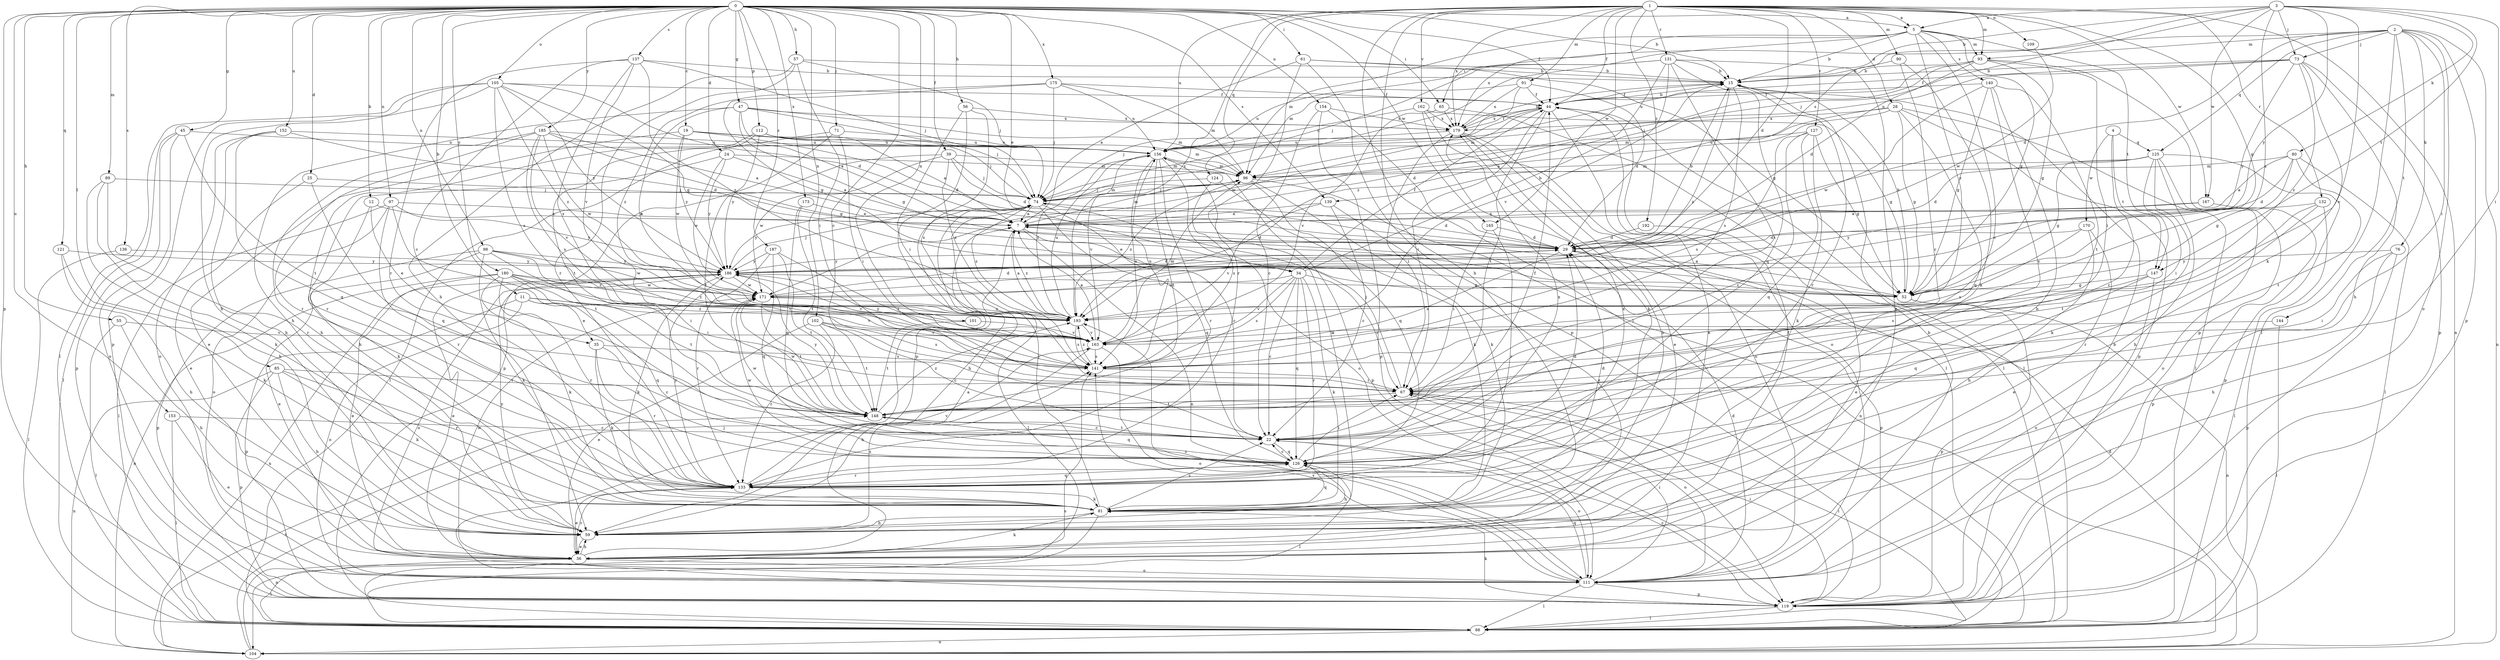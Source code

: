 strict digraph  {
0;
1;
2;
3;
4;
5;
7;
11;
12;
15;
19;
22;
24;
25;
28;
29;
34;
35;
36;
39;
44;
45;
47;
52;
55;
56;
57;
59;
61;
65;
67;
71;
73;
74;
76;
80;
81;
85;
88;
89;
90;
91;
93;
96;
97;
98;
101;
102;
104;
105;
109;
111;
112;
119;
121;
124;
125;
126;
127;
131;
132;
133;
136;
137;
139;
140;
141;
144;
147;
148;
152;
153;
154;
156;
162;
163;
165;
167;
170;
171;
173;
175;
179;
180;
185;
186;
187;
192;
193;
0 -> 5  [label=a];
0 -> 11  [label=b];
0 -> 12  [label=b];
0 -> 15  [label=b];
0 -> 19  [label=c];
0 -> 22  [label=c];
0 -> 24  [label=d];
0 -> 25  [label=d];
0 -> 34  [label=e];
0 -> 39  [label=f];
0 -> 44  [label=f];
0 -> 45  [label=g];
0 -> 47  [label=g];
0 -> 55  [label=h];
0 -> 56  [label=h];
0 -> 57  [label=h];
0 -> 61  [label=i];
0 -> 65  [label=i];
0 -> 71  [label=j];
0 -> 85  [label=l];
0 -> 89  [label=m];
0 -> 97  [label=n];
0 -> 98  [label=n];
0 -> 101  [label=n];
0 -> 102  [label=n];
0 -> 105  [label=o];
0 -> 112  [label=p];
0 -> 119  [label=p];
0 -> 121  [label=q];
0 -> 136  [label=s];
0 -> 137  [label=s];
0 -> 139  [label=s];
0 -> 152  [label=u];
0 -> 153  [label=u];
0 -> 154  [label=u];
0 -> 165  [label=w];
0 -> 173  [label=x];
0 -> 175  [label=x];
0 -> 180  [label=y];
0 -> 185  [label=y];
0 -> 187  [label=z];
1 -> 5  [label=a];
1 -> 28  [label=d];
1 -> 29  [label=d];
1 -> 44  [label=f];
1 -> 52  [label=g];
1 -> 59  [label=h];
1 -> 88  [label=l];
1 -> 90  [label=m];
1 -> 91  [label=m];
1 -> 93  [label=m];
1 -> 104  [label=n];
1 -> 109  [label=o];
1 -> 124  [label=q];
1 -> 127  [label=r];
1 -> 131  [label=r];
1 -> 132  [label=r];
1 -> 156  [label=u];
1 -> 162  [label=v];
1 -> 165  [label=w];
1 -> 167  [label=w];
1 -> 179  [label=x];
1 -> 192  [label=z];
1 -> 193  [label=z];
2 -> 29  [label=d];
2 -> 65  [label=i];
2 -> 67  [label=i];
2 -> 73  [label=j];
2 -> 76  [label=k];
2 -> 88  [label=l];
2 -> 93  [label=m];
2 -> 104  [label=n];
2 -> 111  [label=o];
2 -> 119  [label=p];
2 -> 125  [label=q];
2 -> 144  [label=t];
3 -> 5  [label=a];
3 -> 15  [label=b];
3 -> 67  [label=i];
3 -> 73  [label=j];
3 -> 74  [label=j];
3 -> 80  [label=k];
3 -> 81  [label=k];
3 -> 139  [label=s];
3 -> 147  [label=t];
3 -> 167  [label=w];
3 -> 186  [label=y];
3 -> 193  [label=z];
4 -> 22  [label=c];
4 -> 125  [label=q];
4 -> 147  [label=t];
4 -> 170  [label=w];
5 -> 15  [label=b];
5 -> 22  [label=c];
5 -> 52  [label=g];
5 -> 74  [label=j];
5 -> 93  [label=m];
5 -> 96  [label=m];
5 -> 140  [label=s];
5 -> 147  [label=t];
5 -> 179  [label=x];
5 -> 193  [label=z];
7 -> 29  [label=d];
7 -> 34  [label=e];
7 -> 88  [label=l];
7 -> 96  [label=m];
7 -> 111  [label=o];
7 -> 193  [label=z];
11 -> 35  [label=e];
11 -> 111  [label=o];
11 -> 119  [label=p];
11 -> 126  [label=q];
11 -> 163  [label=v];
11 -> 193  [label=z];
12 -> 7  [label=a];
12 -> 35  [label=e];
12 -> 81  [label=k];
15 -> 44  [label=f];
15 -> 133  [label=r];
15 -> 141  [label=s];
15 -> 193  [label=z];
19 -> 29  [label=d];
19 -> 36  [label=e];
19 -> 96  [label=m];
19 -> 156  [label=u];
19 -> 171  [label=w];
19 -> 186  [label=y];
22 -> 44  [label=f];
22 -> 111  [label=o];
22 -> 126  [label=q];
22 -> 148  [label=t];
22 -> 171  [label=w];
24 -> 7  [label=a];
24 -> 59  [label=h];
24 -> 96  [label=m];
24 -> 171  [label=w];
24 -> 186  [label=y];
25 -> 36  [label=e];
25 -> 74  [label=j];
25 -> 126  [label=q];
28 -> 7  [label=a];
28 -> 52  [label=g];
28 -> 88  [label=l];
28 -> 96  [label=m];
28 -> 119  [label=p];
28 -> 126  [label=q];
28 -> 179  [label=x];
29 -> 15  [label=b];
29 -> 119  [label=p];
29 -> 141  [label=s];
29 -> 186  [label=y];
34 -> 15  [label=b];
34 -> 22  [label=c];
34 -> 44  [label=f];
34 -> 67  [label=i];
34 -> 81  [label=k];
34 -> 126  [label=q];
34 -> 133  [label=r];
34 -> 141  [label=s];
34 -> 163  [label=v];
34 -> 171  [label=w];
35 -> 22  [label=c];
35 -> 81  [label=k];
35 -> 133  [label=r];
35 -> 141  [label=s];
36 -> 7  [label=a];
36 -> 44  [label=f];
36 -> 59  [label=h];
36 -> 81  [label=k];
36 -> 88  [label=l];
36 -> 111  [label=o];
36 -> 133  [label=r];
36 -> 171  [label=w];
39 -> 29  [label=d];
39 -> 74  [label=j];
39 -> 96  [label=m];
39 -> 148  [label=t];
39 -> 171  [label=w];
39 -> 193  [label=z];
44 -> 15  [label=b];
44 -> 36  [label=e];
44 -> 67  [label=i];
44 -> 74  [label=j];
44 -> 88  [label=l];
44 -> 96  [label=m];
44 -> 111  [label=o];
44 -> 148  [label=t];
44 -> 179  [label=x];
45 -> 88  [label=l];
45 -> 111  [label=o];
45 -> 119  [label=p];
45 -> 148  [label=t];
45 -> 156  [label=u];
47 -> 7  [label=a];
47 -> 52  [label=g];
47 -> 59  [label=h];
47 -> 74  [label=j];
47 -> 96  [label=m];
47 -> 179  [label=x];
47 -> 193  [label=z];
52 -> 7  [label=a];
52 -> 15  [label=b];
52 -> 104  [label=n];
52 -> 119  [label=p];
55 -> 59  [label=h];
55 -> 88  [label=l];
55 -> 163  [label=v];
56 -> 67  [label=i];
56 -> 119  [label=p];
56 -> 141  [label=s];
56 -> 179  [label=x];
57 -> 15  [label=b];
57 -> 59  [label=h];
57 -> 67  [label=i];
57 -> 74  [label=j];
57 -> 133  [label=r];
59 -> 36  [label=e];
59 -> 141  [label=s];
59 -> 186  [label=y];
61 -> 7  [label=a];
61 -> 15  [label=b];
61 -> 52  [label=g];
61 -> 119  [label=p];
61 -> 133  [label=r];
65 -> 88  [label=l];
65 -> 163  [label=v];
65 -> 179  [label=x];
67 -> 74  [label=j];
67 -> 111  [label=o];
67 -> 148  [label=t];
71 -> 67  [label=i];
71 -> 88  [label=l];
71 -> 119  [label=p];
71 -> 156  [label=u];
73 -> 15  [label=b];
73 -> 44  [label=f];
73 -> 59  [label=h];
73 -> 119  [label=p];
73 -> 156  [label=u];
73 -> 163  [label=v];
73 -> 186  [label=y];
73 -> 193  [label=z];
74 -> 7  [label=a];
74 -> 22  [label=c];
74 -> 29  [label=d];
74 -> 59  [label=h];
74 -> 96  [label=m];
74 -> 126  [label=q];
74 -> 186  [label=y];
74 -> 193  [label=z];
76 -> 59  [label=h];
76 -> 67  [label=i];
76 -> 119  [label=p];
76 -> 186  [label=y];
80 -> 7  [label=a];
80 -> 29  [label=d];
80 -> 52  [label=g];
80 -> 88  [label=l];
80 -> 96  [label=m];
80 -> 148  [label=t];
81 -> 22  [label=c];
81 -> 59  [label=h];
81 -> 74  [label=j];
81 -> 104  [label=n];
81 -> 126  [label=q];
81 -> 156  [label=u];
85 -> 59  [label=h];
85 -> 67  [label=i];
85 -> 81  [label=k];
85 -> 104  [label=n];
85 -> 119  [label=p];
85 -> 133  [label=r];
88 -> 67  [label=i];
88 -> 104  [label=n];
89 -> 59  [label=h];
89 -> 74  [label=j];
89 -> 81  [label=k];
89 -> 133  [label=r];
90 -> 15  [label=b];
90 -> 22  [label=c];
90 -> 81  [label=k];
91 -> 29  [label=d];
91 -> 44  [label=f];
91 -> 156  [label=u];
91 -> 171  [label=w];
91 -> 179  [label=x];
93 -> 15  [label=b];
93 -> 29  [label=d];
93 -> 52  [label=g];
93 -> 67  [label=i];
93 -> 74  [label=j];
93 -> 119  [label=p];
93 -> 156  [label=u];
96 -> 74  [label=j];
96 -> 81  [label=k];
96 -> 104  [label=n];
96 -> 126  [label=q];
96 -> 193  [label=z];
97 -> 7  [label=a];
97 -> 88  [label=l];
97 -> 111  [label=o];
97 -> 133  [label=r];
97 -> 148  [label=t];
97 -> 186  [label=y];
98 -> 36  [label=e];
98 -> 67  [label=i];
98 -> 81  [label=k];
98 -> 119  [label=p];
98 -> 171  [label=w];
98 -> 186  [label=y];
98 -> 193  [label=z];
101 -> 148  [label=t];
101 -> 163  [label=v];
102 -> 22  [label=c];
102 -> 36  [label=e];
102 -> 133  [label=r];
102 -> 141  [label=s];
102 -> 148  [label=t];
102 -> 163  [label=v];
104 -> 29  [label=d];
104 -> 74  [label=j];
104 -> 141  [label=s];
104 -> 148  [label=t];
105 -> 29  [label=d];
105 -> 44  [label=f];
105 -> 52  [label=g];
105 -> 59  [label=h];
105 -> 88  [label=l];
105 -> 119  [label=p];
105 -> 141  [label=s];
105 -> 186  [label=y];
105 -> 193  [label=z];
109 -> 171  [label=w];
111 -> 15  [label=b];
111 -> 29  [label=d];
111 -> 67  [label=i];
111 -> 88  [label=l];
111 -> 119  [label=p];
111 -> 126  [label=q];
111 -> 141  [label=s];
111 -> 193  [label=z];
112 -> 7  [label=a];
112 -> 74  [label=j];
112 -> 133  [label=r];
112 -> 148  [label=t];
112 -> 156  [label=u];
112 -> 186  [label=y];
119 -> 15  [label=b];
119 -> 22  [label=c];
119 -> 67  [label=i];
119 -> 81  [label=k];
119 -> 88  [label=l];
121 -> 59  [label=h];
121 -> 81  [label=k];
121 -> 186  [label=y];
124 -> 74  [label=j];
124 -> 81  [label=k];
124 -> 141  [label=s];
125 -> 29  [label=d];
125 -> 52  [label=g];
125 -> 59  [label=h];
125 -> 67  [label=i];
125 -> 81  [label=k];
125 -> 96  [label=m];
125 -> 111  [label=o];
125 -> 119  [label=p];
126 -> 22  [label=c];
126 -> 29  [label=d];
126 -> 59  [label=h];
126 -> 67  [label=i];
126 -> 88  [label=l];
126 -> 133  [label=r];
126 -> 171  [label=w];
126 -> 179  [label=x];
127 -> 22  [label=c];
127 -> 52  [label=g];
127 -> 81  [label=k];
127 -> 126  [label=q];
127 -> 141  [label=s];
127 -> 156  [label=u];
131 -> 15  [label=b];
131 -> 36  [label=e];
131 -> 74  [label=j];
131 -> 96  [label=m];
131 -> 126  [label=q];
131 -> 148  [label=t];
131 -> 163  [label=v];
131 -> 193  [label=z];
132 -> 7  [label=a];
132 -> 88  [label=l];
132 -> 133  [label=r];
132 -> 148  [label=t];
133 -> 29  [label=d];
133 -> 36  [label=e];
133 -> 81  [label=k];
133 -> 126  [label=q];
133 -> 163  [label=v];
133 -> 179  [label=x];
133 -> 186  [label=y];
136 -> 88  [label=l];
136 -> 186  [label=y];
137 -> 15  [label=b];
137 -> 22  [label=c];
137 -> 74  [label=j];
137 -> 133  [label=r];
137 -> 141  [label=s];
137 -> 163  [label=v];
137 -> 193  [label=z];
139 -> 7  [label=a];
139 -> 22  [label=c];
139 -> 36  [label=e];
139 -> 163  [label=v];
140 -> 22  [label=c];
140 -> 44  [label=f];
140 -> 52  [label=g];
140 -> 59  [label=h];
140 -> 148  [label=t];
140 -> 171  [label=w];
141 -> 67  [label=i];
141 -> 156  [label=u];
141 -> 193  [label=z];
144 -> 88  [label=l];
144 -> 163  [label=v];
147 -> 52  [label=g];
147 -> 111  [label=o];
147 -> 126  [label=q];
147 -> 141  [label=s];
148 -> 22  [label=c];
148 -> 126  [label=q];
148 -> 171  [label=w];
148 -> 186  [label=y];
148 -> 193  [label=z];
152 -> 29  [label=d];
152 -> 59  [label=h];
152 -> 111  [label=o];
152 -> 126  [label=q];
152 -> 156  [label=u];
153 -> 22  [label=c];
153 -> 36  [label=e];
153 -> 88  [label=l];
154 -> 22  [label=c];
154 -> 29  [label=d];
154 -> 119  [label=p];
154 -> 179  [label=x];
156 -> 96  [label=m];
156 -> 111  [label=o];
156 -> 119  [label=p];
156 -> 133  [label=r];
156 -> 141  [label=s];
156 -> 148  [label=t];
156 -> 163  [label=v];
156 -> 193  [label=z];
162 -> 52  [label=g];
162 -> 81  [label=k];
162 -> 88  [label=l];
162 -> 156  [label=u];
162 -> 179  [label=x];
163 -> 7  [label=a];
163 -> 59  [label=h];
163 -> 96  [label=m];
163 -> 111  [label=o];
163 -> 141  [label=s];
163 -> 186  [label=y];
165 -> 29  [label=d];
165 -> 67  [label=i];
165 -> 133  [label=r];
167 -> 7  [label=a];
167 -> 119  [label=p];
167 -> 186  [label=y];
170 -> 29  [label=d];
170 -> 36  [label=e];
170 -> 59  [label=h];
170 -> 141  [label=s];
171 -> 29  [label=d];
171 -> 148  [label=t];
171 -> 193  [label=z];
173 -> 7  [label=a];
173 -> 126  [label=q];
173 -> 148  [label=t];
175 -> 44  [label=f];
175 -> 52  [label=g];
175 -> 74  [label=j];
175 -> 96  [label=m];
175 -> 156  [label=u];
175 -> 193  [label=z];
179 -> 15  [label=b];
179 -> 36  [label=e];
179 -> 44  [label=f];
179 -> 59  [label=h];
179 -> 67  [label=i];
179 -> 111  [label=o];
179 -> 156  [label=u];
180 -> 36  [label=e];
180 -> 67  [label=i];
180 -> 81  [label=k];
180 -> 104  [label=n];
180 -> 133  [label=r];
180 -> 148  [label=t];
180 -> 163  [label=v];
180 -> 171  [label=w];
180 -> 193  [label=z];
185 -> 7  [label=a];
185 -> 52  [label=g];
185 -> 59  [label=h];
185 -> 133  [label=r];
185 -> 141  [label=s];
185 -> 156  [label=u];
185 -> 163  [label=v];
185 -> 171  [label=w];
186 -> 29  [label=d];
186 -> 36  [label=e];
186 -> 52  [label=g];
186 -> 74  [label=j];
186 -> 81  [label=k];
186 -> 104  [label=n];
186 -> 111  [label=o];
186 -> 163  [label=v];
186 -> 171  [label=w];
187 -> 126  [label=q];
187 -> 133  [label=r];
187 -> 141  [label=s];
187 -> 148  [label=t];
187 -> 186  [label=y];
192 -> 29  [label=d];
192 -> 36  [label=e];
193 -> 7  [label=a];
193 -> 141  [label=s];
193 -> 156  [label=u];
193 -> 163  [label=v];
}
